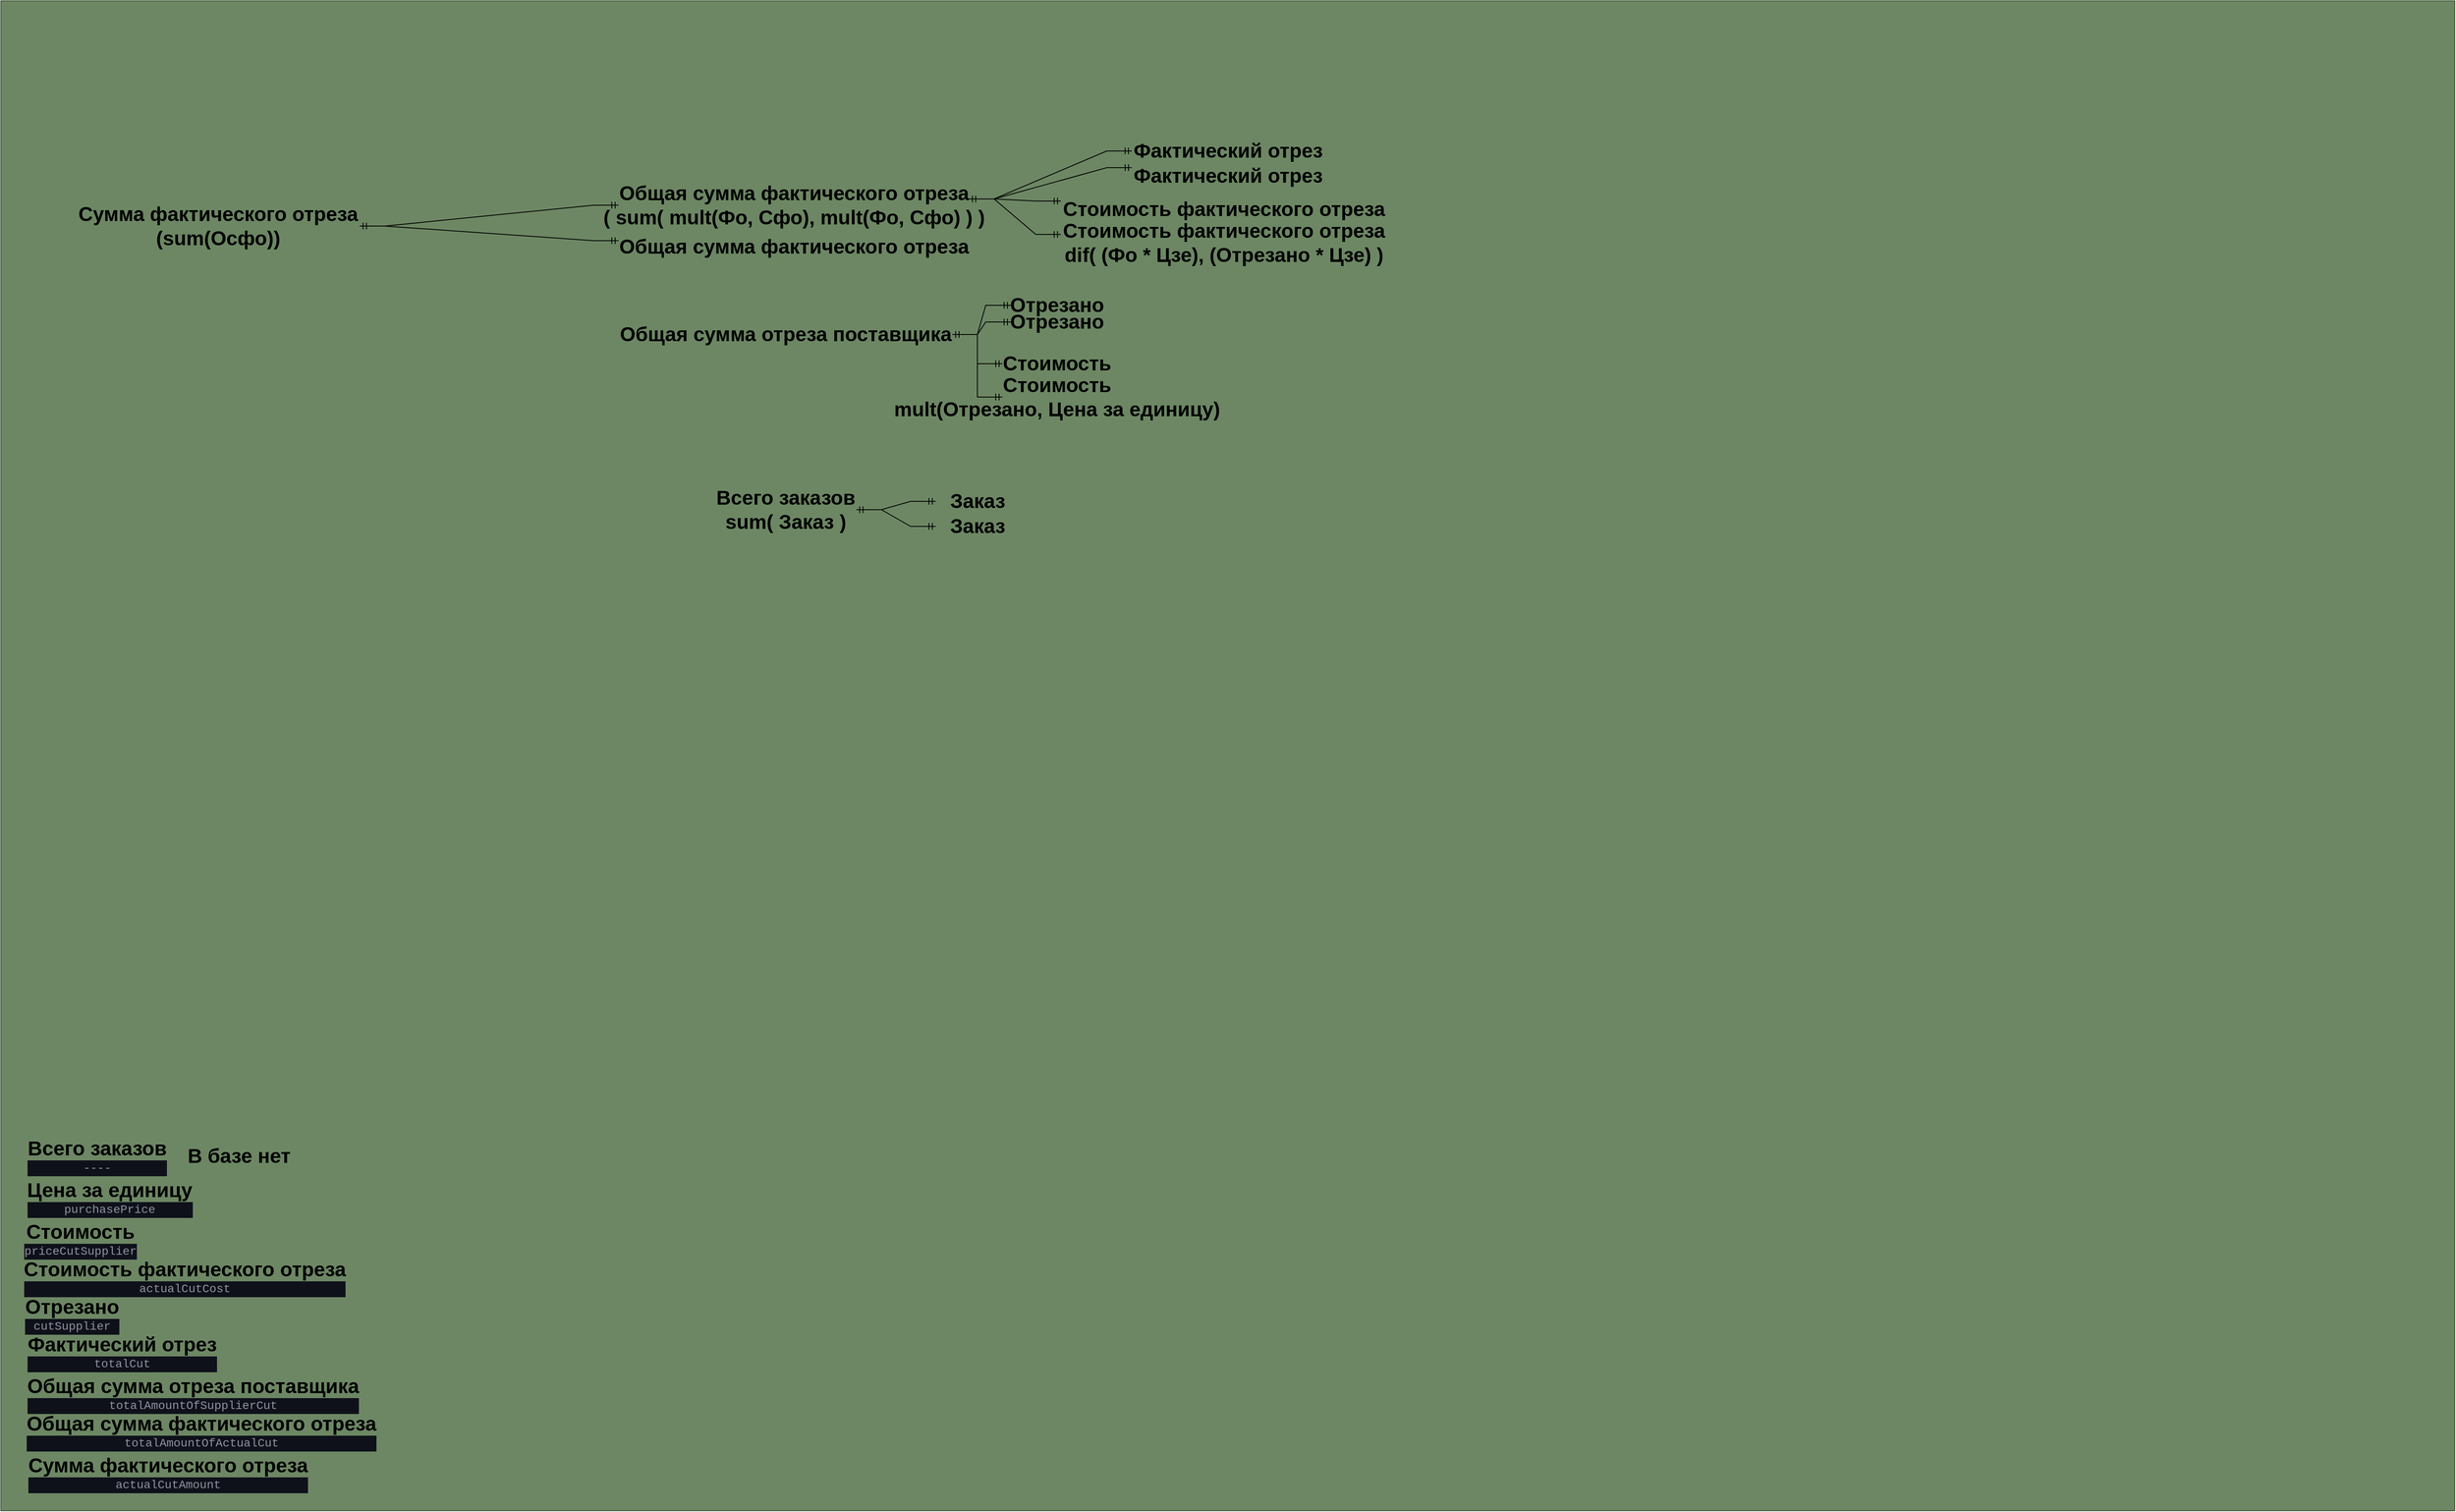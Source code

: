 <mxfile version="21.5.2" type="github">
  <diagram name="Страница 1" id="yOD5WSd8eCyRu97PEPCd">
    <mxGraphModel dx="1795" dy="1341" grid="1" gridSize="10" guides="1" tooltips="1" connect="1" arrows="1" fold="1" page="0" pageScale="1" pageWidth="827" pageHeight="1169" math="0" shadow="0">
      <root>
        <mxCell id="0" />
        <mxCell id="1" parent="0" />
        <mxCell id="qrT9D9T3qgK72FHiPbAh-1" value="" style="rounded=0;whiteSpace=wrap;html=1;fillColor=#6d8764;fontColor=#ffffff;strokeColor=#3A5431;" parent="1" vertex="1">
          <mxGeometry x="-440" y="-510" width="2940" height="1810" as="geometry" />
        </mxCell>
        <mxCell id="qrT9D9T3qgK72FHiPbAh-2" value="Сумма фактического отреза&lt;br&gt;(sum(Осфо))" style="text;strokeColor=none;fillColor=none;html=1;fontSize=24;fontStyle=1;verticalAlign=middle;align=center;" parent="1" vertex="1">
          <mxGeometry x="-350" y="-270" width="340" height="60" as="geometry" />
        </mxCell>
        <mxCell id="qrT9D9T3qgK72FHiPbAh-3" value="" style="edgeStyle=entityRelationEdgeStyle;fontSize=12;html=1;endArrow=ERmandOne;startArrow=ERmandOne;rounded=0;exitX=1;exitY=0.5;exitDx=0;exitDy=0;entryX=0;entryY=0.5;entryDx=0;entryDy=0;" parent="1" source="qrT9D9T3qgK72FHiPbAh-2" target="qrT9D9T3qgK72FHiPbAh-5" edge="1">
          <mxGeometry width="100" height="100" relative="1" as="geometry">
            <mxPoint x="640" y="160" as="sourcePoint" />
            <mxPoint x="740" y="60" as="targetPoint" />
          </mxGeometry>
        </mxCell>
        <mxCell id="qrT9D9T3qgK72FHiPbAh-5" value="Общая сумма фактического отреза&lt;br&gt;( sum( mult(Фо, Cфо), mult(Фо, Cфо)&amp;nbsp;) )" style="text;strokeColor=none;fillColor=none;html=1;fontSize=24;fontStyle=1;verticalAlign=middle;align=center;" parent="1" vertex="1">
          <mxGeometry x="300" y="-280" width="420" height="30" as="geometry" />
        </mxCell>
        <mxCell id="qrT9D9T3qgK72FHiPbAh-6" value="Общая сумма фактического отреза" style="text;strokeColor=none;fillColor=none;html=1;fontSize=24;fontStyle=1;verticalAlign=middle;align=center;" parent="1" vertex="1">
          <mxGeometry x="300" y="-230" width="420" height="30" as="geometry" />
        </mxCell>
        <mxCell id="qrT9D9T3qgK72FHiPbAh-7" value="" style="edgeStyle=entityRelationEdgeStyle;fontSize=12;html=1;endArrow=ERmandOne;startArrow=ERmandOne;rounded=0;exitX=1;exitY=0.5;exitDx=0;exitDy=0;entryX=0;entryY=0.25;entryDx=0;entryDy=0;" parent="1" source="qrT9D9T3qgK72FHiPbAh-2" target="qrT9D9T3qgK72FHiPbAh-6" edge="1">
          <mxGeometry width="100" height="100" relative="1" as="geometry">
            <mxPoint x="640" y="160" as="sourcePoint" />
            <mxPoint x="740" y="60" as="targetPoint" />
          </mxGeometry>
        </mxCell>
        <mxCell id="qrT9D9T3qgK72FHiPbAh-8" value="Фактический отрез" style="text;strokeColor=none;fillColor=none;html=1;fontSize=24;fontStyle=1;verticalAlign=middle;align=center;" parent="1" vertex="1">
          <mxGeometry x="915" y="-320" width="230" height="40" as="geometry" />
        </mxCell>
        <mxCell id="qrT9D9T3qgK72FHiPbAh-9" value="Стоимость фактического отреза" style="text;strokeColor=none;fillColor=none;html=1;fontSize=24;fontStyle=1;verticalAlign=middle;align=center;" parent="1" vertex="1">
          <mxGeometry x="830" y="-280" width="390" height="40" as="geometry" />
        </mxCell>
        <mxCell id="qrT9D9T3qgK72FHiPbAh-10" value="" style="edgeStyle=entityRelationEdgeStyle;fontSize=12;html=1;endArrow=ERmandOne;startArrow=ERmandOne;rounded=0;exitX=1;exitY=0.25;exitDx=0;exitDy=0;entryX=0;entryY=0.25;entryDx=0;entryDy=0;" parent="1" source="qrT9D9T3qgK72FHiPbAh-5" target="qrT9D9T3qgK72FHiPbAh-8" edge="1">
          <mxGeometry width="100" height="100" relative="1" as="geometry">
            <mxPoint x="640" y="-70" as="sourcePoint" />
            <mxPoint x="740" y="-170" as="targetPoint" />
          </mxGeometry>
        </mxCell>
        <mxCell id="qrT9D9T3qgK72FHiPbAh-11" value="" style="edgeStyle=entityRelationEdgeStyle;fontSize=12;html=1;endArrow=ERmandOne;startArrow=ERmandOne;rounded=0;exitX=1;exitY=0.25;exitDx=0;exitDy=0;entryX=0;entryY=0.25;entryDx=0;entryDy=0;" parent="1" source="qrT9D9T3qgK72FHiPbAh-5" target="qrT9D9T3qgK72FHiPbAh-9" edge="1">
          <mxGeometry width="100" height="100" relative="1" as="geometry">
            <mxPoint x="640" y="-70" as="sourcePoint" />
            <mxPoint x="740" y="-170" as="targetPoint" />
          </mxGeometry>
        </mxCell>
        <mxCell id="qrT9D9T3qgK72FHiPbAh-12" value="Фактический отрез" style="text;strokeColor=none;fillColor=none;html=1;fontSize=24;fontStyle=1;verticalAlign=middle;align=center;" parent="1" vertex="1">
          <mxGeometry x="915" y="-350" width="230" height="40" as="geometry" />
        </mxCell>
        <mxCell id="qrT9D9T3qgK72FHiPbAh-13" value="Стоимость фактического отреза&lt;br&gt;dif( (Фо * Цзе), (Отрезано * Цзе) )" style="text;strokeColor=none;fillColor=none;html=1;fontSize=24;fontStyle=1;verticalAlign=middle;align=center;" parent="1" vertex="1">
          <mxGeometry x="830" y="-240" width="390" height="40" as="geometry" />
        </mxCell>
        <mxCell id="qrT9D9T3qgK72FHiPbAh-14" value="" style="edgeStyle=entityRelationEdgeStyle;fontSize=12;html=1;endArrow=ERmandOne;startArrow=ERmandOne;rounded=0;exitX=1;exitY=0.25;exitDx=0;exitDy=0;entryX=0;entryY=0.25;entryDx=0;entryDy=0;" parent="1" source="qrT9D9T3qgK72FHiPbAh-5" target="qrT9D9T3qgK72FHiPbAh-13" edge="1">
          <mxGeometry width="100" height="100" relative="1" as="geometry">
            <mxPoint x="640" y="-70" as="sourcePoint" />
            <mxPoint x="740" y="-170" as="targetPoint" />
          </mxGeometry>
        </mxCell>
        <mxCell id="qrT9D9T3qgK72FHiPbAh-15" value="" style="edgeStyle=entityRelationEdgeStyle;fontSize=12;html=1;endArrow=ERmandOne;startArrow=ERmandOne;rounded=0;exitX=1;exitY=0.25;exitDx=0;exitDy=0;entryX=0;entryY=0.5;entryDx=0;entryDy=0;" parent="1" source="qrT9D9T3qgK72FHiPbAh-5" target="qrT9D9T3qgK72FHiPbAh-12" edge="1">
          <mxGeometry width="100" height="100" relative="1" as="geometry">
            <mxPoint x="640" y="-70" as="sourcePoint" />
            <mxPoint x="740" y="-170" as="targetPoint" />
          </mxGeometry>
        </mxCell>
        <mxCell id="qrT9D9T3qgK72FHiPbAh-16" value="Общая сумма отреза поставщика" style="text;strokeColor=none;fillColor=none;html=1;fontSize=24;fontStyle=1;verticalAlign=middle;align=center;" parent="1" vertex="1">
          <mxGeometry x="300" y="-130" width="400" height="40" as="geometry" />
        </mxCell>
        <mxCell id="qrT9D9T3qgK72FHiPbAh-17" value="Отрезано" style="text;strokeColor=none;fillColor=none;html=1;fontSize=24;fontStyle=1;verticalAlign=middle;align=center;" parent="1" vertex="1">
          <mxGeometry x="770" y="-160" width="110" height="30" as="geometry" />
        </mxCell>
        <mxCell id="qrT9D9T3qgK72FHiPbAh-18" value="Стоимость" style="text;strokeColor=none;fillColor=none;html=1;fontSize=24;fontStyle=1;verticalAlign=middle;align=center;" parent="1" vertex="1">
          <mxGeometry x="760" y="-90" width="130" height="30" as="geometry" />
        </mxCell>
        <mxCell id="qrT9D9T3qgK72FHiPbAh-19" value="Отрезано" style="text;strokeColor=none;fillColor=none;html=1;fontSize=24;fontStyle=1;verticalAlign=middle;align=center;" parent="1" vertex="1">
          <mxGeometry x="770" y="-140" width="110" height="30" as="geometry" />
        </mxCell>
        <mxCell id="qrT9D9T3qgK72FHiPbAh-20" value="Стоимость&lt;br&gt;mult(Отрезано, Цена за единицу)" style="text;strokeColor=none;fillColor=none;html=1;fontSize=24;fontStyle=1;verticalAlign=middle;align=center;" parent="1" vertex="1">
          <mxGeometry x="760" y="-50" width="130" height="30" as="geometry" />
        </mxCell>
        <mxCell id="qrT9D9T3qgK72FHiPbAh-21" value="" style="edgeStyle=entityRelationEdgeStyle;fontSize=12;html=1;endArrow=ERmandOne;startArrow=ERmandOne;rounded=0;exitX=1;exitY=0.5;exitDx=0;exitDy=0;entryX=0;entryY=0.5;entryDx=0;entryDy=0;" parent="1" source="qrT9D9T3qgK72FHiPbAh-16" target="qrT9D9T3qgK72FHiPbAh-17" edge="1">
          <mxGeometry width="100" height="100" relative="1" as="geometry">
            <mxPoint x="640" y="-70" as="sourcePoint" />
            <mxPoint x="740" y="-170" as="targetPoint" />
          </mxGeometry>
        </mxCell>
        <mxCell id="qrT9D9T3qgK72FHiPbAh-22" value="" style="edgeStyle=entityRelationEdgeStyle;fontSize=12;html=1;endArrow=ERmandOne;startArrow=ERmandOne;rounded=0;exitX=1;exitY=0.5;exitDx=0;exitDy=0;entryX=0;entryY=0.5;entryDx=0;entryDy=0;" parent="1" source="qrT9D9T3qgK72FHiPbAh-16" target="qrT9D9T3qgK72FHiPbAh-19" edge="1">
          <mxGeometry width="100" height="100" relative="1" as="geometry">
            <mxPoint x="640" y="-70" as="sourcePoint" />
            <mxPoint x="740" y="-170" as="targetPoint" />
          </mxGeometry>
        </mxCell>
        <mxCell id="qrT9D9T3qgK72FHiPbAh-23" value="" style="edgeStyle=entityRelationEdgeStyle;fontSize=12;html=1;endArrow=ERmandOne;startArrow=ERmandOne;rounded=0;exitX=1;exitY=0.5;exitDx=0;exitDy=0;entryX=0;entryY=0.5;entryDx=0;entryDy=0;" parent="1" source="qrT9D9T3qgK72FHiPbAh-16" target="qrT9D9T3qgK72FHiPbAh-18" edge="1">
          <mxGeometry width="100" height="100" relative="1" as="geometry">
            <mxPoint x="640" y="-70" as="sourcePoint" />
            <mxPoint x="740" y="-170" as="targetPoint" />
          </mxGeometry>
        </mxCell>
        <mxCell id="qrT9D9T3qgK72FHiPbAh-24" value="" style="edgeStyle=entityRelationEdgeStyle;fontSize=12;html=1;endArrow=ERmandOne;startArrow=ERmandOne;rounded=0;exitX=1;exitY=0.5;exitDx=0;exitDy=0;entryX=0;entryY=0.5;entryDx=0;entryDy=0;" parent="1" source="qrT9D9T3qgK72FHiPbAh-16" target="qrT9D9T3qgK72FHiPbAh-20" edge="1">
          <mxGeometry width="100" height="100" relative="1" as="geometry">
            <mxPoint x="640" y="-70" as="sourcePoint" />
            <mxPoint x="740" y="-170" as="targetPoint" />
          </mxGeometry>
        </mxCell>
        <mxCell id="qrT9D9T3qgK72FHiPbAh-25" value="Сумма фактического отреза&lt;br&gt;&lt;div style=&quot;color: rgb(143, 147, 162); background-color: rgb(15, 17, 26); font-family: Consolas, &amp;quot;Courier New&amp;quot;, monospace; font-weight: normal; font-size: 14px; line-height: 19px;&quot;&gt;actualCutAmount&lt;/div&gt;" style="text;strokeColor=none;fillColor=none;html=1;fontSize=24;fontStyle=1;verticalAlign=middle;align=center;" parent="1" vertex="1">
          <mxGeometry x="-410" y="1240" width="340" height="30" as="geometry" />
        </mxCell>
        <mxCell id="qrT9D9T3qgK72FHiPbAh-26" value="Общая сумма фактического отреза&lt;br&gt;&lt;div style=&quot;color: rgb(143, 147, 162); background-color: rgb(15, 17, 26); font-family: Consolas, &amp;quot;Courier New&amp;quot;, monospace; font-weight: normal; font-size: 14px; line-height: 19px;&quot;&gt;totalAmountOfActualCut&lt;/div&gt;" style="text;strokeColor=none;fillColor=none;html=1;fontSize=24;fontStyle=1;verticalAlign=middle;align=center;" parent="1" vertex="1">
          <mxGeometry x="-410" y="1190" width="420" height="30" as="geometry" />
        </mxCell>
        <mxCell id="qrT9D9T3qgK72FHiPbAh-27" value="Общая сумма отреза поставщика&lt;br&gt;&lt;div style=&quot;color: rgb(143, 147, 162); background-color: rgb(15, 17, 26); font-family: Consolas, &amp;quot;Courier New&amp;quot;, monospace; font-weight: normal; font-size: 14px; line-height: 19px;&quot;&gt;totalAmountOfSupplierCut&lt;/div&gt;" style="text;strokeColor=none;fillColor=none;html=1;fontSize=24;fontStyle=1;verticalAlign=middle;align=center;" parent="1" vertex="1">
          <mxGeometry x="-410" y="1140" width="400" height="40" as="geometry" />
        </mxCell>
        <mxCell id="qrT9D9T3qgK72FHiPbAh-28" value="Фактический отрез&lt;br&gt;&lt;div style=&quot;color: rgb(143, 147, 162); background-color: rgb(15, 17, 26); font-family: Consolas, &amp;quot;Courier New&amp;quot;, monospace; font-weight: normal; font-size: 14px; line-height: 19px;&quot;&gt;totalCut&lt;/div&gt;" style="text;strokeColor=none;fillColor=none;html=1;fontSize=24;fontStyle=1;verticalAlign=middle;align=center;" parent="1" vertex="1">
          <mxGeometry x="-410" y="1090" width="230" height="40" as="geometry" />
        </mxCell>
        <mxCell id="qrT9D9T3qgK72FHiPbAh-29" value="Стоимость фактического отреза&lt;br&gt;&lt;div style=&quot;color: rgb(143, 147, 162); background-color: rgb(15, 17, 26); font-family: Consolas, &amp;quot;Courier New&amp;quot;, monospace; font-weight: normal; font-size: 14px; line-height: 19px;&quot;&gt;actualCutCost&lt;/div&gt;" style="text;strokeColor=none;fillColor=none;html=1;fontSize=24;fontStyle=1;verticalAlign=middle;align=center;" parent="1" vertex="1">
          <mxGeometry x="-420" y="1000" width="400" height="40" as="geometry" />
        </mxCell>
        <mxCell id="qrT9D9T3qgK72FHiPbAh-30" value="Отрезано&lt;br&gt;&lt;div style=&quot;color: rgb(143, 147, 162); background-color: rgb(15, 17, 26); font-family: Consolas, &amp;quot;Courier New&amp;quot;, monospace; font-weight: normal; font-size: 14px; line-height: 19px;&quot;&gt;cutSupplier&lt;/div&gt;" style="text;strokeColor=none;fillColor=none;html=1;fontSize=24;fontStyle=1;verticalAlign=middle;align=center;" parent="1" vertex="1">
          <mxGeometry x="-410" y="1050" width="110" height="30" as="geometry" />
        </mxCell>
        <mxCell id="qrT9D9T3qgK72FHiPbAh-31" value="Стоимость&lt;br&gt;&lt;div style=&quot;color: rgb(143, 147, 162); background-color: rgb(15, 17, 26); font-family: Consolas, &amp;quot;Courier New&amp;quot;, monospace; font-weight: normal; font-size: 14px; line-height: 19px;&quot;&gt;priceCutSupplier&lt;/div&gt;" style="text;strokeColor=none;fillColor=none;html=1;fontSize=24;fontStyle=1;verticalAlign=middle;align=center;" parent="1" vertex="1">
          <mxGeometry x="-410" y="960" width="130" height="30" as="geometry" />
        </mxCell>
        <mxCell id="qrT9D9T3qgK72FHiPbAh-32" value="Цена за единицу&lt;br&gt;&lt;div style=&quot;color: rgb(143, 147, 162); background-color: rgb(15, 17, 26); font-family: Consolas, &amp;quot;Courier New&amp;quot;, monospace; font-weight: normal; font-size: 14px; line-height: 19px;&quot;&gt;purchasePrice&lt;/div&gt;" style="text;strokeColor=none;fillColor=none;html=1;fontSize=24;fontStyle=1;verticalAlign=middle;align=center;" parent="1" vertex="1">
          <mxGeometry x="-410" y="910" width="200" height="30" as="geometry" />
        </mxCell>
        <mxCell id="qrT9D9T3qgK72FHiPbAh-36" value="Всего заказов&lt;br&gt;sum( Заказ )" style="text;strokeColor=none;fillColor=none;html=1;fontSize=24;fontStyle=1;verticalAlign=middle;align=center;" parent="1" vertex="1">
          <mxGeometry x="415" y="80" width="170" height="40" as="geometry" />
        </mxCell>
        <mxCell id="qrT9D9T3qgK72FHiPbAh-37" value="Заказ" style="text;strokeColor=none;fillColor=none;html=1;fontSize=24;fontStyle=1;verticalAlign=middle;align=center;" parent="1" vertex="1">
          <mxGeometry x="680" y="70" width="100" height="40" as="geometry" />
        </mxCell>
        <mxCell id="qrT9D9T3qgK72FHiPbAh-38" value="Заказ" style="text;strokeColor=none;fillColor=none;html=1;fontSize=24;fontStyle=1;verticalAlign=middle;align=center;" parent="1" vertex="1">
          <mxGeometry x="680" y="100" width="100" height="40" as="geometry" />
        </mxCell>
        <mxCell id="qrT9D9T3qgK72FHiPbAh-39" value="" style="edgeStyle=entityRelationEdgeStyle;fontSize=12;html=1;endArrow=ERmandOne;startArrow=ERmandOne;rounded=0;exitX=1;exitY=0.5;exitDx=0;exitDy=0;entryX=0;entryY=0.5;entryDx=0;entryDy=0;" parent="1" source="qrT9D9T3qgK72FHiPbAh-36" target="qrT9D9T3qgK72FHiPbAh-37" edge="1">
          <mxGeometry width="100" height="100" relative="1" as="geometry">
            <mxPoint x="990" y="110" as="sourcePoint" />
            <mxPoint x="1090" y="10" as="targetPoint" />
          </mxGeometry>
        </mxCell>
        <mxCell id="qrT9D9T3qgK72FHiPbAh-40" value="" style="edgeStyle=entityRelationEdgeStyle;fontSize=12;html=1;endArrow=ERmandOne;startArrow=ERmandOne;rounded=0;exitX=1;exitY=0.5;exitDx=0;exitDy=0;entryX=0;entryY=0.5;entryDx=0;entryDy=0;" parent="1" source="qrT9D9T3qgK72FHiPbAh-36" target="qrT9D9T3qgK72FHiPbAh-38" edge="1">
          <mxGeometry width="100" height="100" relative="1" as="geometry">
            <mxPoint x="990" y="110" as="sourcePoint" />
            <mxPoint x="1090" y="10" as="targetPoint" />
          </mxGeometry>
        </mxCell>
        <mxCell id="cO5awGKl-OTaBgetQufK-1" value="Всего заказов&lt;br&gt;&lt;div style=&quot;color: rgb(143, 147, 162); background-color: rgb(15, 17, 26); font-family: Consolas, &amp;quot;Courier New&amp;quot;, monospace; font-weight: normal; font-size: 14px; line-height: 19px;&quot;&gt;----&lt;/div&gt;" style="text;strokeColor=none;fillColor=none;html=1;fontSize=24;fontStyle=1;verticalAlign=middle;align=center;" vertex="1" parent="1">
          <mxGeometry x="-410" y="860" width="170" height="30" as="geometry" />
        </mxCell>
        <mxCell id="cO5awGKl-OTaBgetQufK-2" value="В базе нет" style="text;strokeColor=none;fillColor=none;html=1;fontSize=24;fontStyle=1;verticalAlign=middle;align=center;" vertex="1" parent="1">
          <mxGeometry x="-240" y="860" width="170" height="30" as="geometry" />
        </mxCell>
      </root>
    </mxGraphModel>
  </diagram>
</mxfile>
